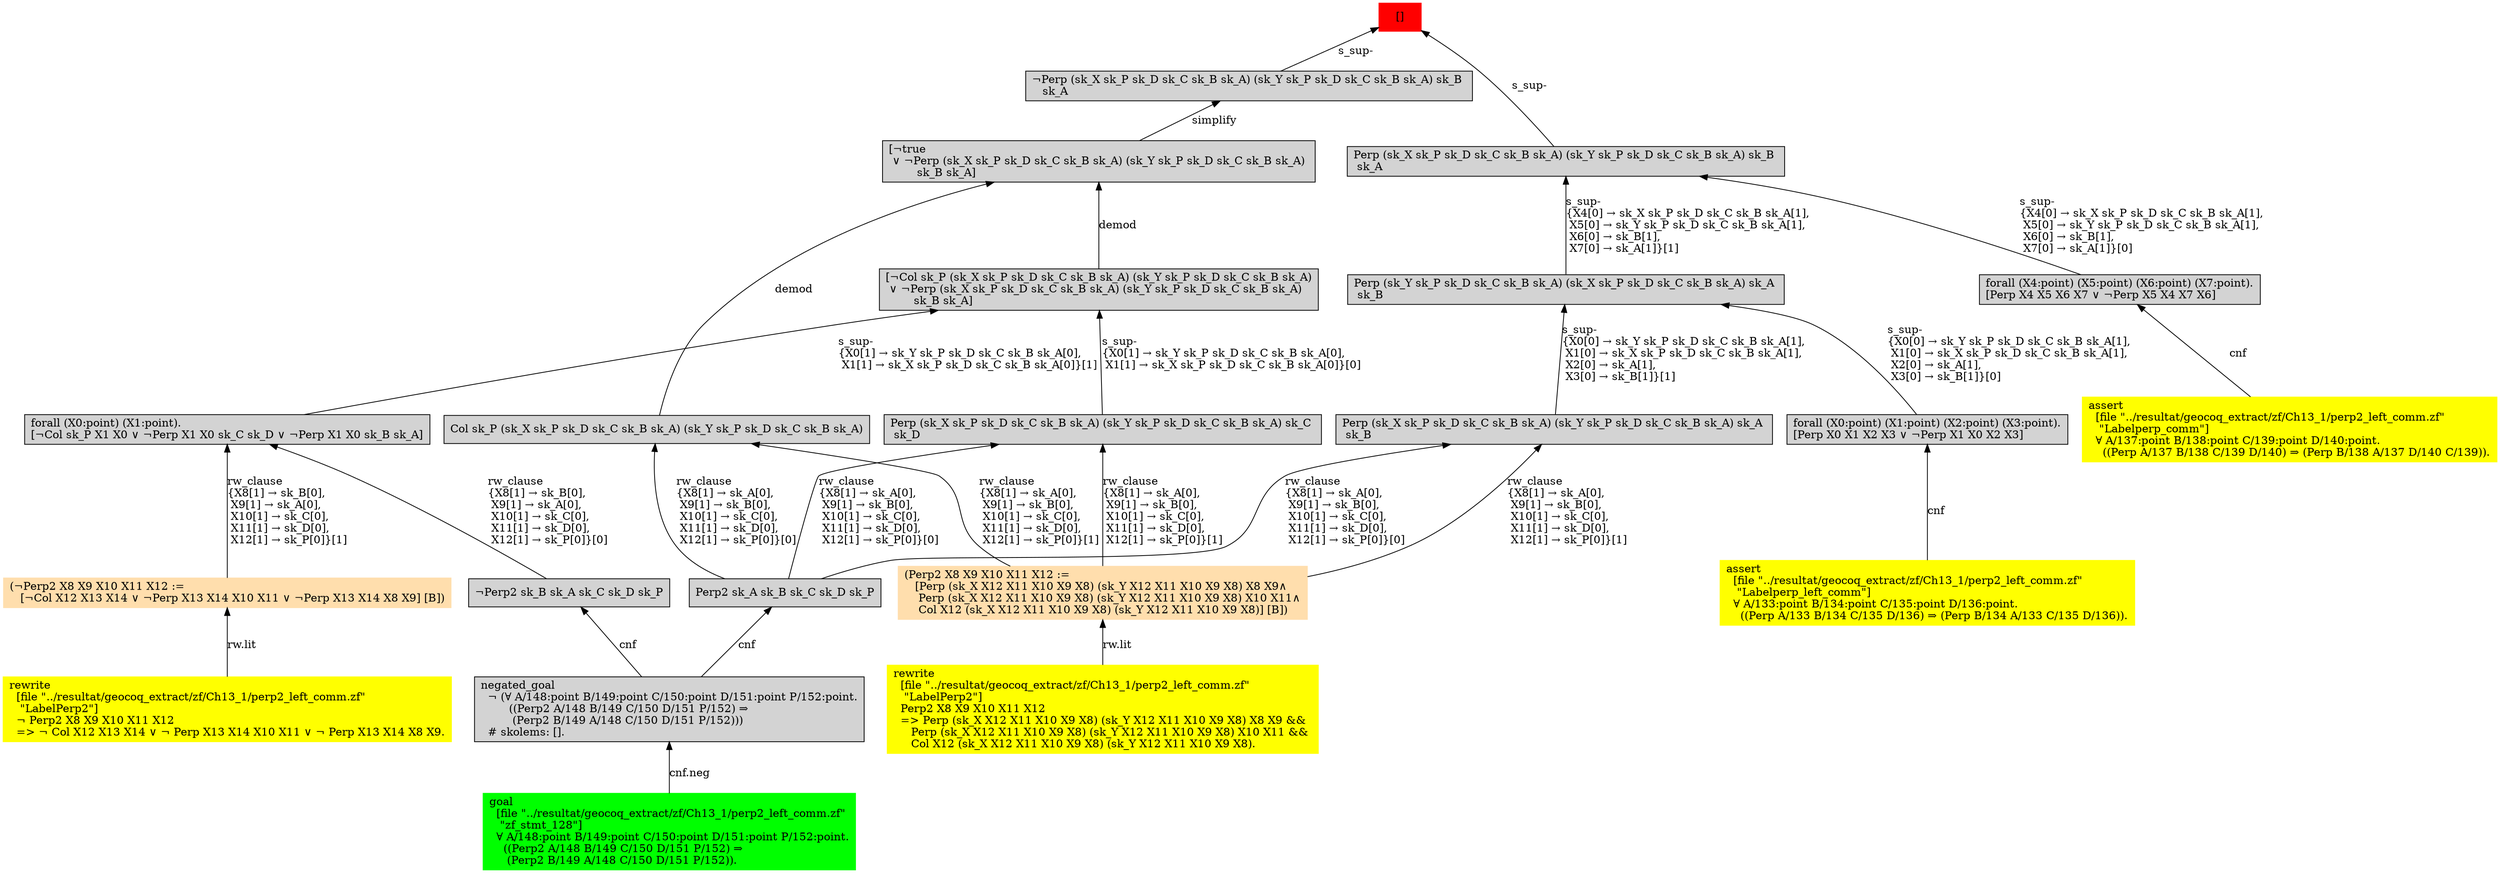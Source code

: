 digraph "unsat_graph" {
  vertex_0 [color=red, label="[]", shape=box, style=filled];
  vertex_0 -> vertex_1 [label="s_sup-\l", dir="back"];
  vertex_1 [shape=box, label="¬Perp (sk_X sk_P sk_D sk_C sk_B sk_A) (sk_Y sk_P sk_D sk_C sk_B sk_A) sk_B \l   sk_A\l", style=filled];
  vertex_1 -> vertex_2 [label="simplify", dir="back"];
  vertex_2 [shape=box, label="[¬true\l ∨ ¬Perp (sk_X sk_P sk_D sk_C sk_B sk_A) (sk_Y sk_P sk_D sk_C sk_B sk_A) \l        sk_B sk_A]\l", style=filled];
  vertex_2 -> vertex_3 [label="demod", dir="back"];
  vertex_3 [shape=box, label="Col sk_P (sk_X sk_P sk_D sk_C sk_B sk_A) (sk_Y sk_P sk_D sk_C sk_B sk_A)\l", style=filled];
  vertex_3 -> vertex_4 [label="rw_clause\l\{X8[1] → sk_A[0], \l X9[1] → sk_B[0], \l X10[1] → sk_C[0], \l X11[1] → sk_D[0], \l X12[1] → sk_P[0]\}[1]\l", dir="back"];
  vertex_4 [color=navajowhite, shape=box, label="(Perp2 X8 X9 X10 X11 X12 :=\l   [Perp (sk_X X12 X11 X10 X9 X8) (sk_Y X12 X11 X10 X9 X8) X8 X9∧\l    Perp (sk_X X12 X11 X10 X9 X8) (sk_Y X12 X11 X10 X9 X8) X10 X11∧\l    Col X12 (sk_X X12 X11 X10 X9 X8) (sk_Y X12 X11 X10 X9 X8)] [B])\l", style=filled];
  vertex_4 -> vertex_5 [label="rw.lit", dir="back"];
  vertex_5 [color=yellow, shape=box, label="rewrite\l  [file \"../resultat/geocoq_extract/zf/Ch13_1/perp2_left_comm.zf\" \l   \"LabelPerp2\"]\l  Perp2 X8 X9 X10 X11 X12\l  =\> Perp (sk_X X12 X11 X10 X9 X8) (sk_Y X12 X11 X10 X9 X8) X8 X9 && \l     Perp (sk_X X12 X11 X10 X9 X8) (sk_Y X12 X11 X10 X9 X8) X10 X11 && \l     Col X12 (sk_X X12 X11 X10 X9 X8) (sk_Y X12 X11 X10 X9 X8).\l", style=filled];
  vertex_3 -> vertex_6 [label="rw_clause\l\{X8[1] → sk_A[0], \l X9[1] → sk_B[0], \l X10[1] → sk_C[0], \l X11[1] → sk_D[0], \l X12[1] → sk_P[0]\}[0]\l", dir="back"];
  vertex_6 [shape=box, label="Perp2 sk_A sk_B sk_C sk_D sk_P\l", style=filled];
  vertex_6 -> vertex_7 [label="cnf", dir="back"];
  vertex_7 [shape=box, label="negated_goal\l  ¬ (∀ A/148:point B/149:point C/150:point D/151:point P/152:point.\l        ((Perp2 A/148 B/149 C/150 D/151 P/152) ⇒\l         (Perp2 B/149 A/148 C/150 D/151 P/152)))\l  # skolems: [].\l", style=filled];
  vertex_7 -> vertex_8 [label="cnf.neg", dir="back"];
  vertex_8 [color=green, shape=box, label="goal\l  [file \"../resultat/geocoq_extract/zf/Ch13_1/perp2_left_comm.zf\" \l   \"zf_stmt_128\"]\l  ∀ A/148:point B/149:point C/150:point D/151:point P/152:point.\l    ((Perp2 A/148 B/149 C/150 D/151 P/152) ⇒\l     (Perp2 B/149 A/148 C/150 D/151 P/152)).\l", style=filled];
  vertex_2 -> vertex_9 [label="demod", dir="back"];
  vertex_9 [shape=box, label="[¬Col sk_P (sk_X sk_P sk_D sk_C sk_B sk_A) (sk_Y sk_P sk_D sk_C sk_B sk_A)\l ∨ ¬Perp (sk_X sk_P sk_D sk_C sk_B sk_A) (sk_Y sk_P sk_D sk_C sk_B sk_A) \l        sk_B sk_A]\l", style=filled];
  vertex_9 -> vertex_10 [label="s_sup-\l\{X0[1] → sk_Y sk_P sk_D sk_C sk_B sk_A[0], \l X1[1] → sk_X sk_P sk_D sk_C sk_B sk_A[0]\}[1]\l", dir="back"];
  vertex_10 [shape=box, label="forall (X0:point) (X1:point).\l[¬Col sk_P X1 X0 ∨ ¬Perp X1 X0 sk_C sk_D ∨ ¬Perp X1 X0 sk_B sk_A]\l", style=filled];
  vertex_10 -> vertex_11 [label="rw_clause\l\{X8[1] → sk_B[0], \l X9[1] → sk_A[0], \l X10[1] → sk_C[0], \l X11[1] → sk_D[0], \l X12[1] → sk_P[0]\}[1]\l", dir="back"];
  vertex_11 [color=navajowhite, shape=box, label="(¬Perp2 X8 X9 X10 X11 X12 :=\l   [¬Col X12 X13 X14 ∨ ¬Perp X13 X14 X10 X11 ∨ ¬Perp X13 X14 X8 X9] [B])\l", style=filled];
  vertex_11 -> vertex_12 [label="rw.lit", dir="back"];
  vertex_12 [color=yellow, shape=box, label="rewrite\l  [file \"../resultat/geocoq_extract/zf/Ch13_1/perp2_left_comm.zf\" \l   \"LabelPerp2\"]\l  ¬ Perp2 X8 X9 X10 X11 X12\l  =\> ¬ Col X12 X13 X14 ∨ ¬ Perp X13 X14 X10 X11 ∨ ¬ Perp X13 X14 X8 X9.\l", style=filled];
  vertex_10 -> vertex_13 [label="rw_clause\l\{X8[1] → sk_B[0], \l X9[1] → sk_A[0], \l X10[1] → sk_C[0], \l X11[1] → sk_D[0], \l X12[1] → sk_P[0]\}[0]\l", dir="back"];
  vertex_13 [shape=box, label="¬Perp2 sk_B sk_A sk_C sk_D sk_P\l", style=filled];
  vertex_13 -> vertex_7 [label="cnf", dir="back"];
  vertex_9 -> vertex_14 [label="s_sup-\l\{X0[1] → sk_Y sk_P sk_D sk_C sk_B sk_A[0], \l X1[1] → sk_X sk_P sk_D sk_C sk_B sk_A[0]\}[0]\l", dir="back"];
  vertex_14 [shape=box, label="Perp (sk_X sk_P sk_D sk_C sk_B sk_A) (sk_Y sk_P sk_D sk_C sk_B sk_A) sk_C \l sk_D\l", style=filled];
  vertex_14 -> vertex_4 [label="rw_clause\l\{X8[1] → sk_A[0], \l X9[1] → sk_B[0], \l X10[1] → sk_C[0], \l X11[1] → sk_D[0], \l X12[1] → sk_P[0]\}[1]\l", dir="back"];
  vertex_14 -> vertex_6 [label="rw_clause\l\{X8[1] → sk_A[0], \l X9[1] → sk_B[0], \l X10[1] → sk_C[0], \l X11[1] → sk_D[0], \l X12[1] → sk_P[0]\}[0]\l", dir="back"];
  vertex_0 -> vertex_15 [label="s_sup-\l", dir="back"];
  vertex_15 [shape=box, label="Perp (sk_X sk_P sk_D sk_C sk_B sk_A) (sk_Y sk_P sk_D sk_C sk_B sk_A) sk_B \l sk_A\l", style=filled];
  vertex_15 -> vertex_16 [label="s_sup-\l\{X4[0] → sk_X sk_P sk_D sk_C sk_B sk_A[1], \l X5[0] → sk_Y sk_P sk_D sk_C sk_B sk_A[1], \l X6[0] → sk_B[1], \l X7[0] → sk_A[1]\}[0]\l", dir="back"];
  vertex_16 [shape=box, label="forall (X4:point) (X5:point) (X6:point) (X7:point).\l[Perp X4 X5 X6 X7 ∨ ¬Perp X5 X4 X7 X6]\l", style=filled];
  vertex_16 -> vertex_17 [label="cnf", dir="back"];
  vertex_17 [color=yellow, shape=box, label="assert\l  [file \"../resultat/geocoq_extract/zf/Ch13_1/perp2_left_comm.zf\" \l   \"Labelperp_comm\"]\l  ∀ A/137:point B/138:point C/139:point D/140:point.\l    ((Perp A/137 B/138 C/139 D/140) ⇒ (Perp B/138 A/137 D/140 C/139)).\l", style=filled];
  vertex_15 -> vertex_18 [label="s_sup-\l\{X4[0] → sk_X sk_P sk_D sk_C sk_B sk_A[1], \l X5[0] → sk_Y sk_P sk_D sk_C sk_B sk_A[1], \l X6[0] → sk_B[1], \l X7[0] → sk_A[1]\}[1]\l", dir="back"];
  vertex_18 [shape=box, label="Perp (sk_Y sk_P sk_D sk_C sk_B sk_A) (sk_X sk_P sk_D sk_C sk_B sk_A) sk_A \l sk_B\l", style=filled];
  vertex_18 -> vertex_19 [label="s_sup-\l\{X0[0] → sk_Y sk_P sk_D sk_C sk_B sk_A[1], \l X1[0] → sk_X sk_P sk_D sk_C sk_B sk_A[1], \l X2[0] → sk_A[1], \l X3[0] → sk_B[1]\}[0]\l", dir="back"];
  vertex_19 [shape=box, label="forall (X0:point) (X1:point) (X2:point) (X3:point).\l[Perp X0 X1 X2 X3 ∨ ¬Perp X1 X0 X2 X3]\l", style=filled];
  vertex_19 -> vertex_20 [label="cnf", dir="back"];
  vertex_20 [color=yellow, shape=box, label="assert\l  [file \"../resultat/geocoq_extract/zf/Ch13_1/perp2_left_comm.zf\" \l   \"Labelperp_left_comm\"]\l  ∀ A/133:point B/134:point C/135:point D/136:point.\l    ((Perp A/133 B/134 C/135 D/136) ⇒ (Perp B/134 A/133 C/135 D/136)).\l", style=filled];
  vertex_18 -> vertex_21 [label="s_sup-\l\{X0[0] → sk_Y sk_P sk_D sk_C sk_B sk_A[1], \l X1[0] → sk_X sk_P sk_D sk_C sk_B sk_A[1], \l X2[0] → sk_A[1], \l X3[0] → sk_B[1]\}[1]\l", dir="back"];
  vertex_21 [shape=box, label="Perp (sk_X sk_P sk_D sk_C sk_B sk_A) (sk_Y sk_P sk_D sk_C sk_B sk_A) sk_A \l sk_B\l", style=filled];
  vertex_21 -> vertex_4 [label="rw_clause\l\{X8[1] → sk_A[0], \l X9[1] → sk_B[0], \l X10[1] → sk_C[0], \l X11[1] → sk_D[0], \l X12[1] → sk_P[0]\}[1]\l", dir="back"];
  vertex_21 -> vertex_6 [label="rw_clause\l\{X8[1] → sk_A[0], \l X9[1] → sk_B[0], \l X10[1] → sk_C[0], \l X11[1] → sk_D[0], \l X12[1] → sk_P[0]\}[0]\l", dir="back"];
  }


